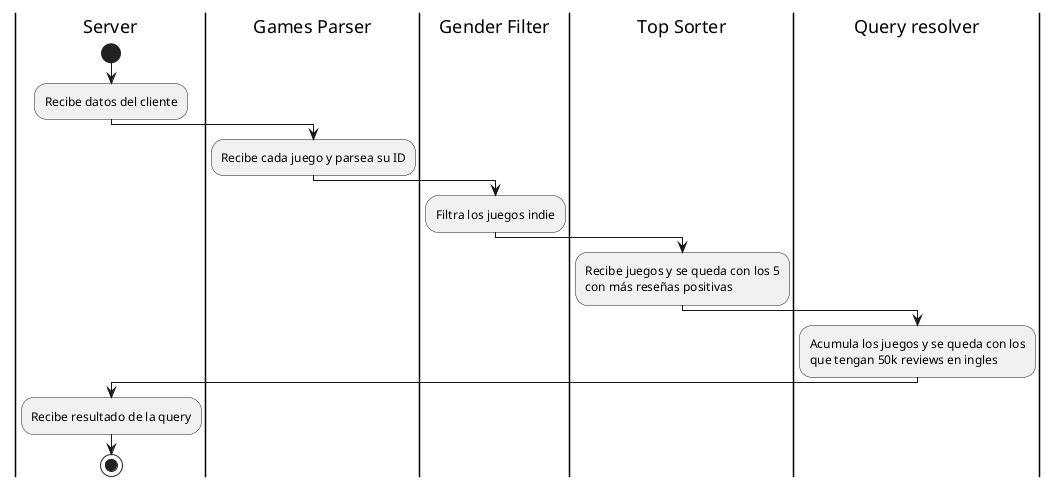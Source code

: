 @startuml
   |Server|
start
   :Recibe datos del cliente;
   |Games Parser|
   :Recibe cada juego y parsea su ID;
   |Gender Filter|
   :Filtra los juegos indie;
   |Top Sorter|
   :Recibe juegos y se queda con los 5\ncon más reseñas positivas;
   |Query resolver|
   :Acumula los juegos y se queda con los\nque tengan 50k reviews en ingles;
   |Server|
   :Recibe resultado de la query;
stop
@enduml